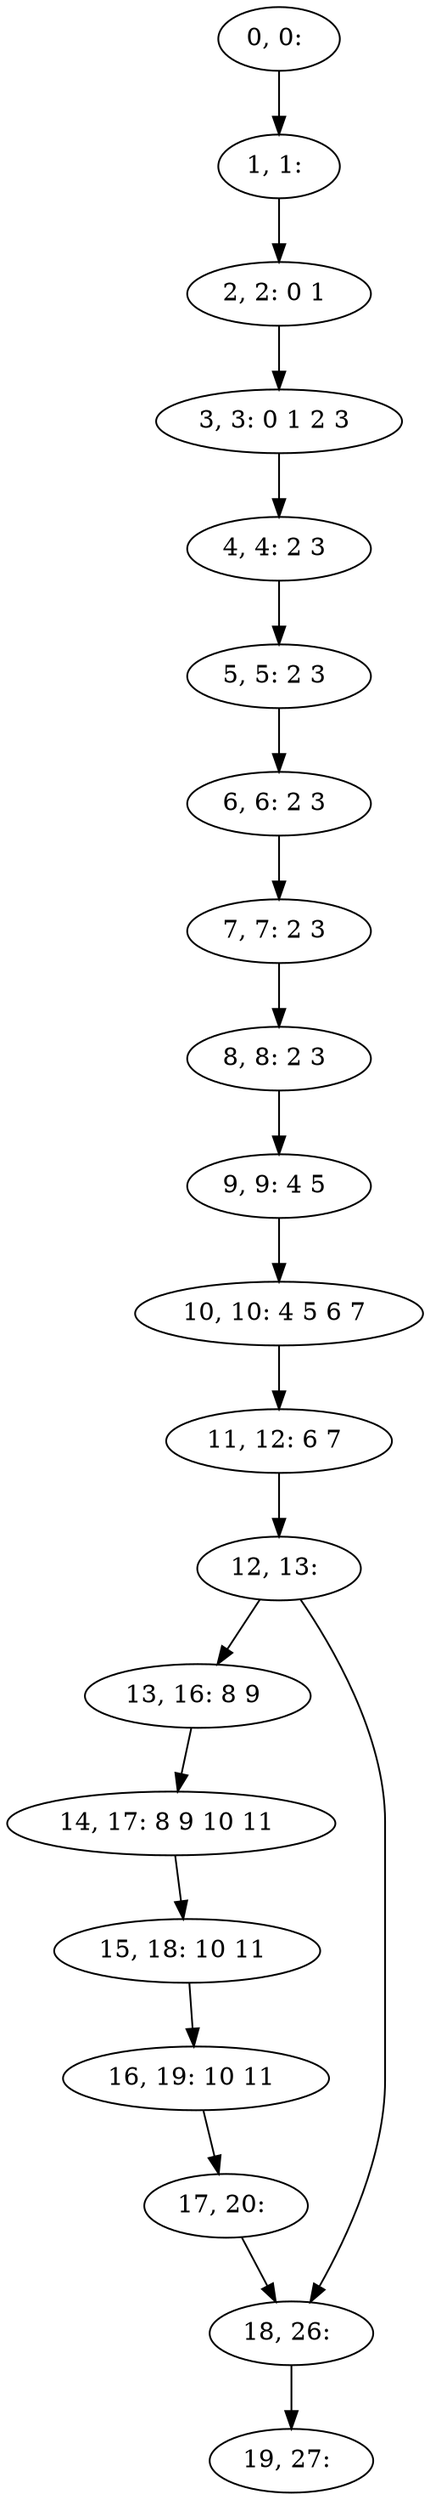 digraph G {
0[label="0, 0: "];
1[label="1, 1: "];
2[label="2, 2: 0 1 "];
3[label="3, 3: 0 1 2 3 "];
4[label="4, 4: 2 3 "];
5[label="5, 5: 2 3 "];
6[label="6, 6: 2 3 "];
7[label="7, 7: 2 3 "];
8[label="8, 8: 2 3 "];
9[label="9, 9: 4 5 "];
10[label="10, 10: 4 5 6 7 "];
11[label="11, 12: 6 7 "];
12[label="12, 13: "];
13[label="13, 16: 8 9 "];
14[label="14, 17: 8 9 10 11 "];
15[label="15, 18: 10 11 "];
16[label="16, 19: 10 11 "];
17[label="17, 20: "];
18[label="18, 26: "];
19[label="19, 27: "];
0->1 ;
1->2 ;
2->3 ;
3->4 ;
4->5 ;
5->6 ;
6->7 ;
7->8 ;
8->9 ;
9->10 ;
10->11 ;
11->12 ;
12->13 ;
12->18 ;
13->14 ;
14->15 ;
15->16 ;
16->17 ;
17->18 ;
18->19 ;
}
